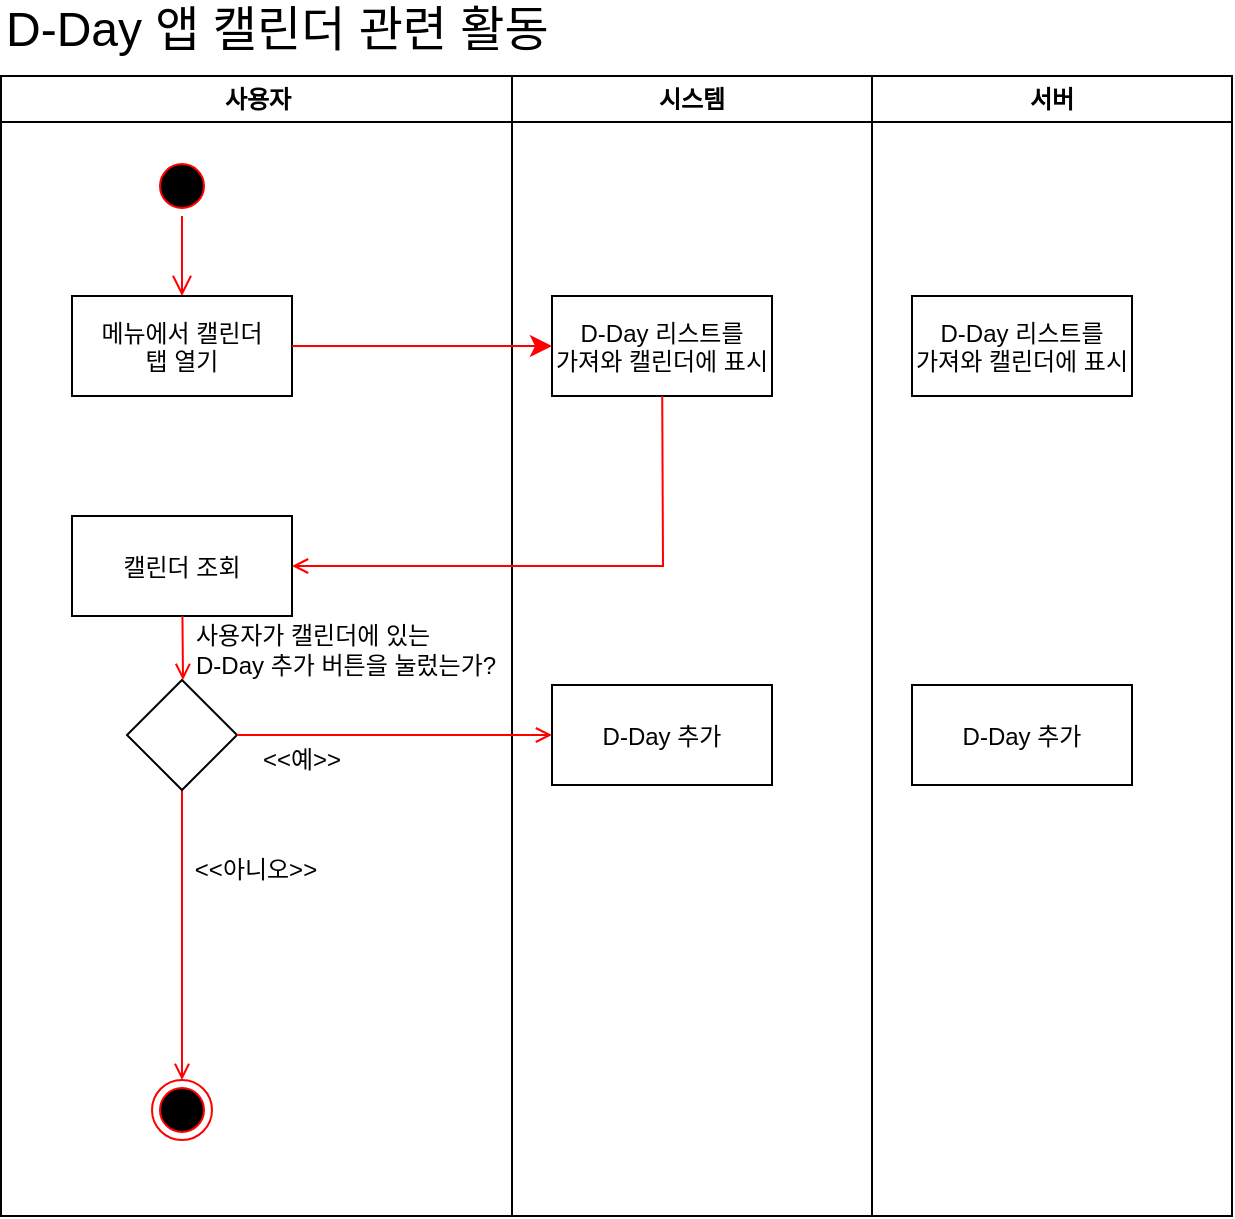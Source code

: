 <mxfile version="26.2.12">
  <diagram name="페이지-1" id="Z3MUPWsjcf1fWxBZGg0Y">
    <mxGraphModel dx="1454" dy="604" grid="1" gridSize="10" guides="1" tooltips="1" connect="1" arrows="1" fold="1" page="1" pageScale="1" pageWidth="827" pageHeight="1169" math="0" shadow="0">
      <root>
        <mxCell id="0" />
        <mxCell id="1" parent="0" />
        <mxCell id="2lLB-E0RqOmEVBIA-LBa-1" value="사용자" style="swimlane;whiteSpace=wrap;startSize=23;" vertex="1" parent="1">
          <mxGeometry x="164.5" y="128" width="255.5" height="570" as="geometry" />
        </mxCell>
        <mxCell id="2lLB-E0RqOmEVBIA-LBa-2" value="" style="ellipse;shape=endState;fillColor=#000000;strokeColor=#ff0000" vertex="1" parent="2lLB-E0RqOmEVBIA-LBa-1">
          <mxGeometry x="75.5" y="502" width="30" height="30" as="geometry" />
        </mxCell>
        <mxCell id="2lLB-E0RqOmEVBIA-LBa-3" value="" style="endArrow=open;strokeColor=#FF0000;endFill=1;rounded=0;entryX=0.5;entryY=0;entryDx=0;entryDy=0;exitX=0.5;exitY=1;exitDx=0;exitDy=0;" edge="1" parent="2lLB-E0RqOmEVBIA-LBa-1" source="2lLB-E0RqOmEVBIA-LBa-9" target="2lLB-E0RqOmEVBIA-LBa-2">
          <mxGeometry relative="1" as="geometry">
            <mxPoint x="65.5" y="392" as="sourcePoint" />
            <mxPoint x="310.5" y="360" as="targetPoint" />
            <Array as="points" />
          </mxGeometry>
        </mxCell>
        <mxCell id="2lLB-E0RqOmEVBIA-LBa-4" value="" style="ellipse;shape=startState;fillColor=#000000;strokeColor=#ff0000;" vertex="1" parent="2lLB-E0RqOmEVBIA-LBa-1">
          <mxGeometry x="75.5" y="40" width="30" height="30" as="geometry" />
        </mxCell>
        <mxCell id="2lLB-E0RqOmEVBIA-LBa-5" value="" style="edgeStyle=elbowEdgeStyle;elbow=horizontal;verticalAlign=bottom;endArrow=open;endSize=8;strokeColor=#FF0000;endFill=1;rounded=0" edge="1" parent="2lLB-E0RqOmEVBIA-LBa-1" source="2lLB-E0RqOmEVBIA-LBa-4" target="2lLB-E0RqOmEVBIA-LBa-6">
          <mxGeometry x="100" y="40" as="geometry">
            <mxPoint x="90.5" y="110" as="targetPoint" />
          </mxGeometry>
        </mxCell>
        <mxCell id="2lLB-E0RqOmEVBIA-LBa-6" value="메뉴에서 캘린더&#xa;탭 열기" style="" vertex="1" parent="2lLB-E0RqOmEVBIA-LBa-1">
          <mxGeometry x="35.5" y="110" width="110" height="50" as="geometry" />
        </mxCell>
        <mxCell id="2lLB-E0RqOmEVBIA-LBa-7" value="캘린더 조회" style="" vertex="1" parent="2lLB-E0RqOmEVBIA-LBa-1">
          <mxGeometry x="35.5" y="220" width="110" height="50" as="geometry" />
        </mxCell>
        <mxCell id="2lLB-E0RqOmEVBIA-LBa-8" value="" style="endArrow=open;strokeColor=#FF0000;endFill=1;rounded=0" edge="1" parent="2lLB-E0RqOmEVBIA-LBa-1" source="2lLB-E0RqOmEVBIA-LBa-7">
          <mxGeometry relative="1" as="geometry">
            <mxPoint x="91" y="302" as="targetPoint" />
          </mxGeometry>
        </mxCell>
        <mxCell id="2lLB-E0RqOmEVBIA-LBa-9" value="" style="rhombus;whiteSpace=wrap;html=1;" vertex="1" parent="2lLB-E0RqOmEVBIA-LBa-1">
          <mxGeometry x="63" y="302" width="55" height="55" as="geometry" />
        </mxCell>
        <mxCell id="2lLB-E0RqOmEVBIA-LBa-10" value="사용자가 캘린더에 있는&lt;div&gt;D-Day 추가 버튼을 눌렀는가?&lt;/div&gt;" style="text;html=1;align=left;verticalAlign=middle;whiteSpace=wrap;rounded=0;" vertex="1" parent="2lLB-E0RqOmEVBIA-LBa-1">
          <mxGeometry x="95.5" y="272" width="154.5" height="30" as="geometry" />
        </mxCell>
        <mxCell id="2lLB-E0RqOmEVBIA-LBa-11" value="&amp;lt;&amp;lt;아니오&amp;gt;&amp;gt;" style="text;html=1;align=center;verticalAlign=middle;whiteSpace=wrap;rounded=0;" vertex="1" parent="2lLB-E0RqOmEVBIA-LBa-1">
          <mxGeometry x="82.75" y="382" width="90" height="30" as="geometry" />
        </mxCell>
        <mxCell id="2lLB-E0RqOmEVBIA-LBa-12" value="&amp;lt;&amp;lt;예&amp;gt;&amp;gt;" style="text;html=1;align=center;verticalAlign=middle;whiteSpace=wrap;rounded=0;" vertex="1" parent="2lLB-E0RqOmEVBIA-LBa-1">
          <mxGeometry x="105.5" y="327" width="90" height="30" as="geometry" />
        </mxCell>
        <mxCell id="2lLB-E0RqOmEVBIA-LBa-13" value="시스템" style="swimlane;whiteSpace=wrap" vertex="1" parent="1">
          <mxGeometry x="420" y="128" width="180" height="570" as="geometry" />
        </mxCell>
        <mxCell id="2lLB-E0RqOmEVBIA-LBa-14" value="D-Day 리스트를&#xa;가져와 캘린더에 표시" style="" vertex="1" parent="2lLB-E0RqOmEVBIA-LBa-13">
          <mxGeometry x="20" y="110" width="110" height="50" as="geometry" />
        </mxCell>
        <mxCell id="2lLB-E0RqOmEVBIA-LBa-15" value="D-Day 추가" style="" vertex="1" parent="2lLB-E0RqOmEVBIA-LBa-13">
          <mxGeometry x="20" y="304.5" width="110" height="50" as="geometry" />
        </mxCell>
        <mxCell id="2lLB-E0RqOmEVBIA-LBa-16" value="D-Day 앱 캘린더 관련 활동" style="text;html=1;align=left;verticalAlign=middle;whiteSpace=wrap;rounded=0;fontSize=24;" vertex="1" parent="1">
          <mxGeometry x="164.5" y="90" width="315.5" height="30" as="geometry" />
        </mxCell>
        <mxCell id="2lLB-E0RqOmEVBIA-LBa-17" value="" style="edgeStyle=none;curved=1;rounded=0;orthogonalLoop=1;jettySize=auto;html=1;fontSize=12;startSize=8;endSize=8;strokeColor=#FF0000;" edge="1" parent="1" source="2lLB-E0RqOmEVBIA-LBa-6" target="2lLB-E0RqOmEVBIA-LBa-14">
          <mxGeometry relative="1" as="geometry" />
        </mxCell>
        <mxCell id="2lLB-E0RqOmEVBIA-LBa-18" value="" style="endArrow=open;strokeColor=#FF0000;endFill=1;rounded=0;entryX=1;entryY=0.5;entryDx=0;entryDy=0;" edge="1" parent="1" source="2lLB-E0RqOmEVBIA-LBa-14" target="2lLB-E0RqOmEVBIA-LBa-7">
          <mxGeometry relative="1" as="geometry">
            <mxPoint x="495" y="348" as="targetPoint" />
            <Array as="points">
              <mxPoint x="495.5" y="373" />
            </Array>
          </mxGeometry>
        </mxCell>
        <mxCell id="2lLB-E0RqOmEVBIA-LBa-19" value="" style="endArrow=open;strokeColor=#FF0000;endFill=1;rounded=0;entryX=0;entryY=0.5;entryDx=0;entryDy=0;exitX=1;exitY=0.5;exitDx=0;exitDy=0;" edge="1" parent="1" source="2lLB-E0RqOmEVBIA-LBa-9" target="2lLB-E0RqOmEVBIA-LBa-15">
          <mxGeometry relative="1" as="geometry">
            <mxPoint x="340" y="580" as="sourcePoint" />
            <mxPoint x="291" y="470" as="targetPoint" />
            <Array as="points" />
          </mxGeometry>
        </mxCell>
        <mxCell id="2lLB-E0RqOmEVBIA-LBa-20" value="서버" style="swimlane;whiteSpace=wrap;startSize=23;" vertex="1" parent="1">
          <mxGeometry x="600" y="128" width="180" height="570" as="geometry" />
        </mxCell>
        <mxCell id="2lLB-E0RqOmEVBIA-LBa-21" value="D-Day 리스트를&#xa;가져와 캘린더에 표시" style="" vertex="1" parent="2lLB-E0RqOmEVBIA-LBa-20">
          <mxGeometry x="20" y="110" width="110" height="50" as="geometry" />
        </mxCell>
        <mxCell id="2lLB-E0RqOmEVBIA-LBa-22" value="D-Day 추가" style="" vertex="1" parent="2lLB-E0RqOmEVBIA-LBa-20">
          <mxGeometry x="20" y="304.5" width="110" height="50" as="geometry" />
        </mxCell>
      </root>
    </mxGraphModel>
  </diagram>
</mxfile>
